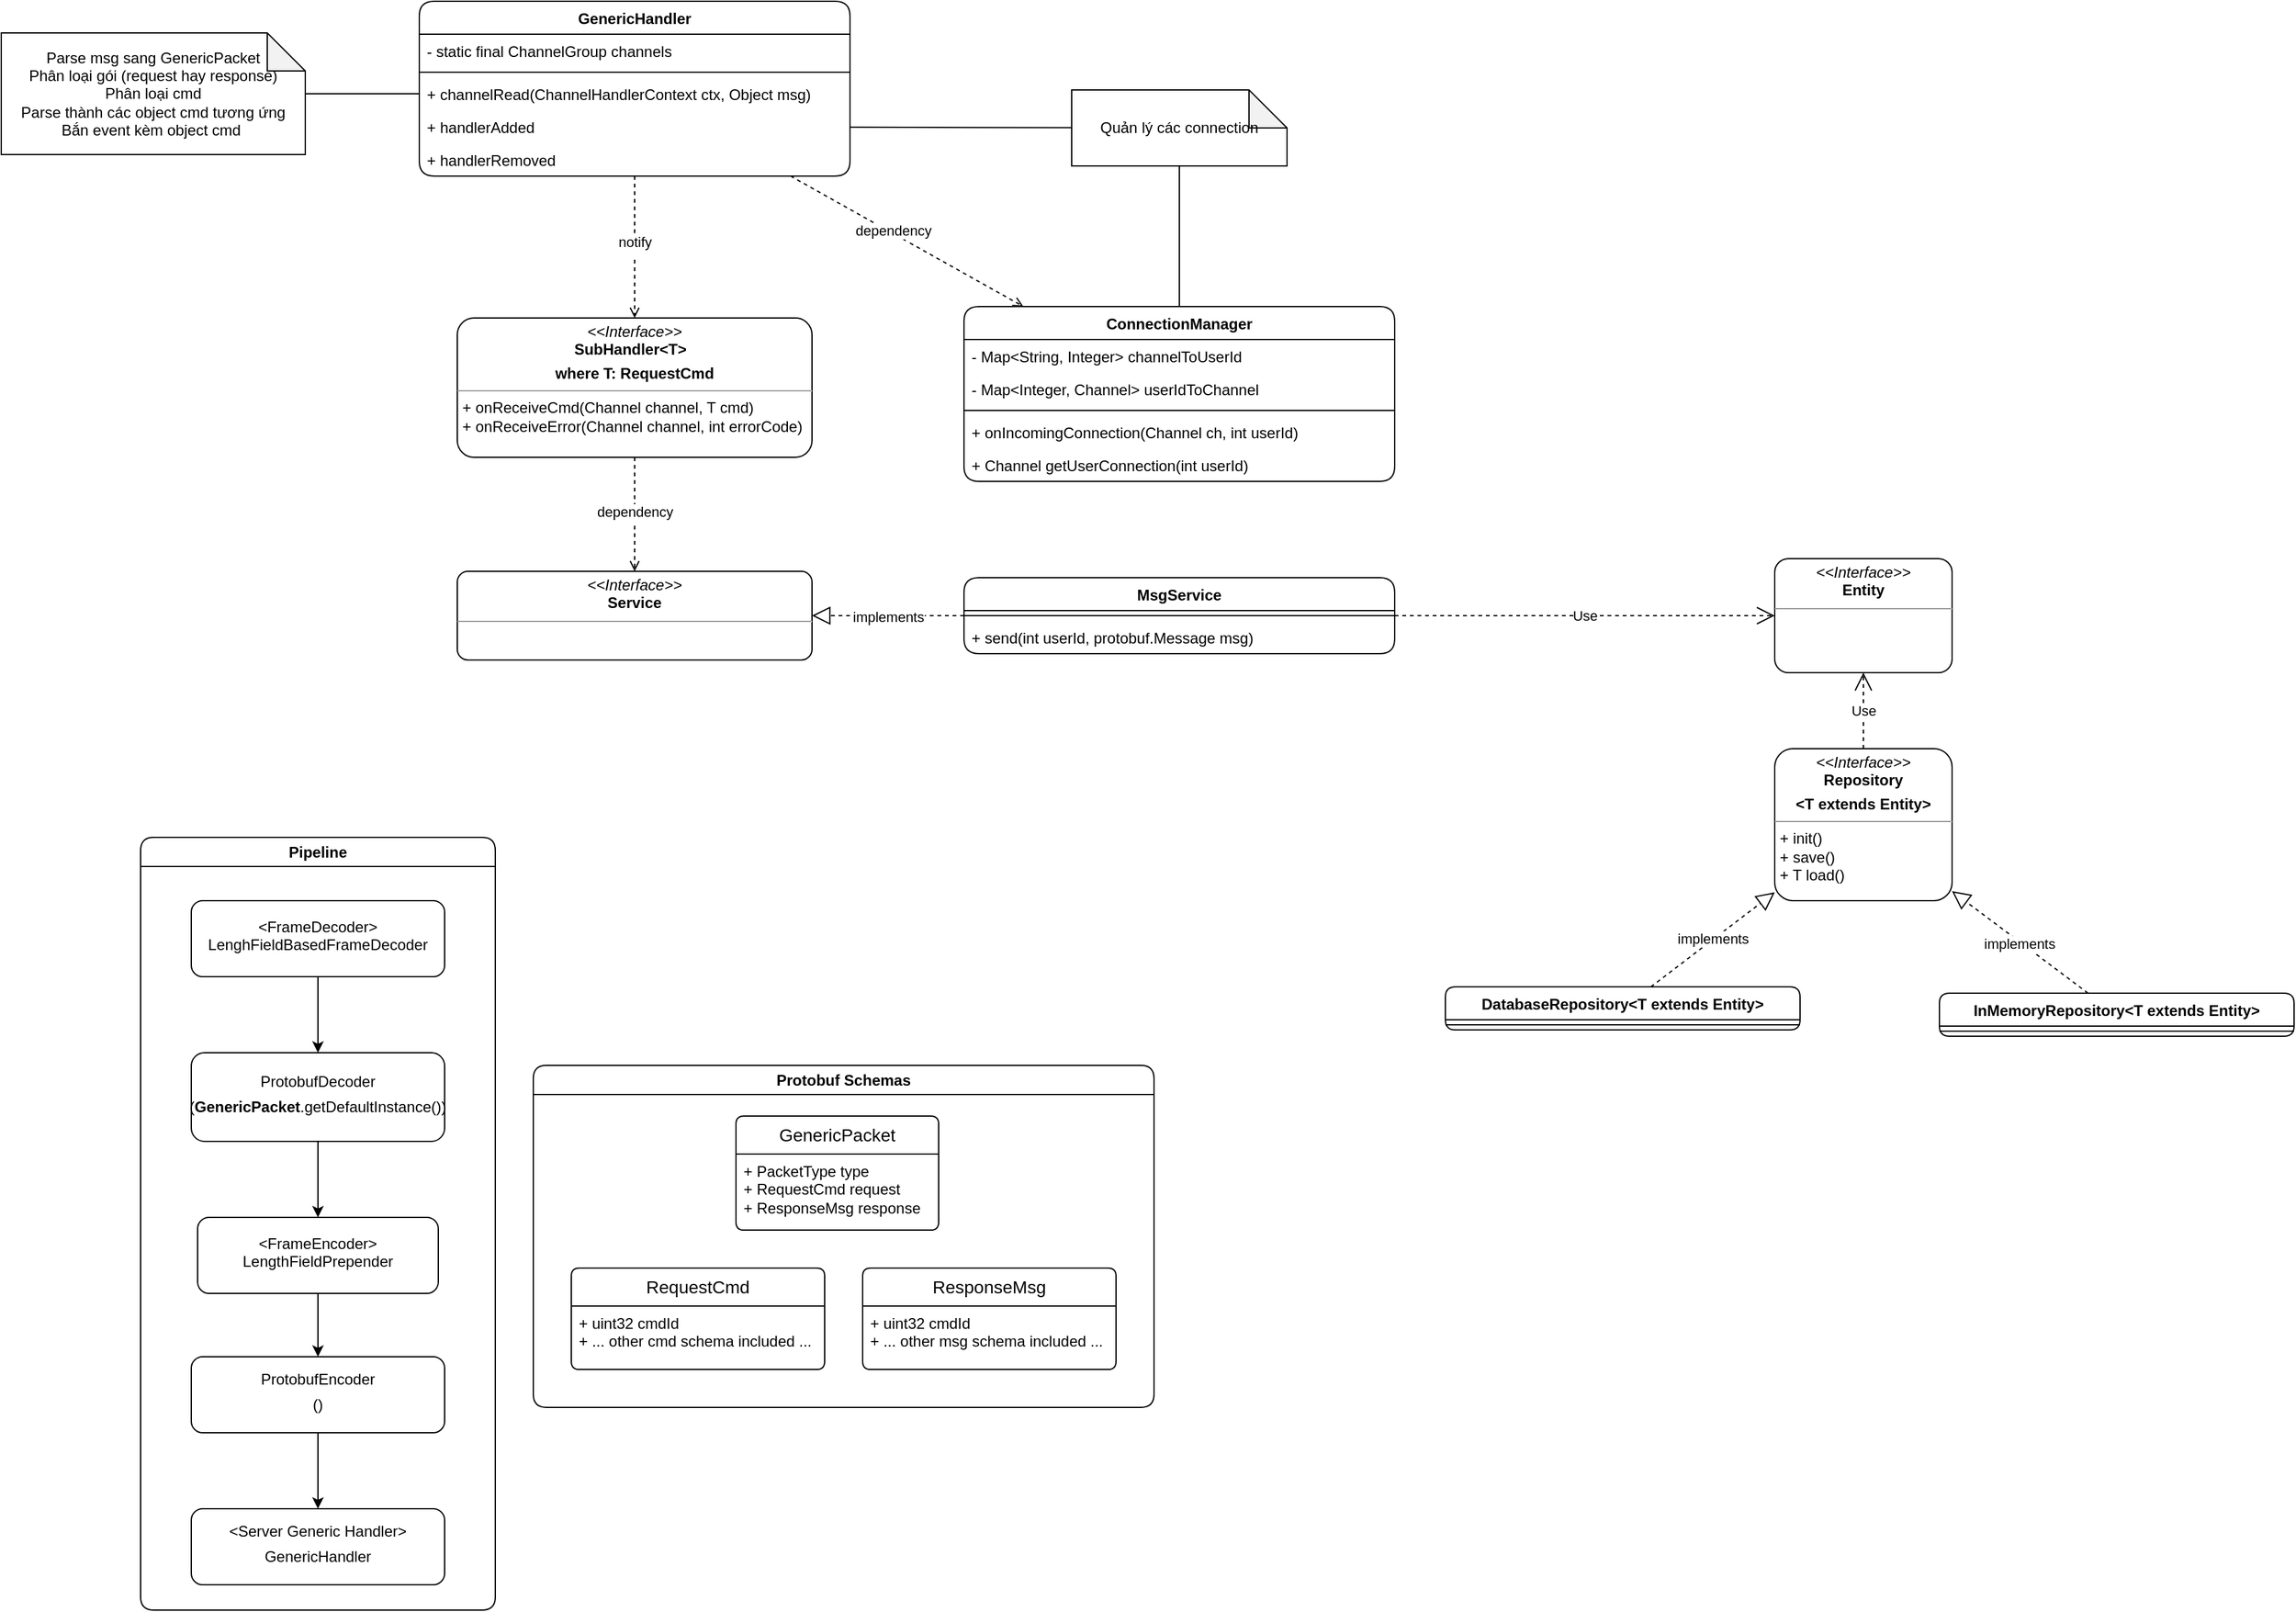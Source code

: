 <mxfile version="22.1.21" type="device">
  <diagram name="Page-1" id="oCmPjOVurKxj3lP-_yKZ">
    <mxGraphModel dx="2834" dy="3563" grid="1" gridSize="10" guides="1" tooltips="1" connect="1" arrows="1" fold="1" page="0" pageScale="1" pageWidth="850" pageHeight="1100" background="none" math="0" shadow="0">
      <root>
        <mxCell id="0" />
        <mxCell id="1" parent="0" />
        <mxCell id="H2OPCseUjv-m_Hl-uJ4J-8" value="Protobuf Schemas" style="swimlane;whiteSpace=wrap;html=1;rounded=1;" vertex="1" parent="1">
          <mxGeometry x="-150" y="-70" width="490" height="270" as="geometry">
            <mxRectangle x="10" y="160" width="150" height="30" as="alternateBounds" />
          </mxGeometry>
        </mxCell>
        <mxCell id="H2OPCseUjv-m_Hl-uJ4J-2" value="GenericPacket" style="swimlane;childLayout=stackLayout;horizontal=1;startSize=30;horizontalStack=0;rounded=1;fontSize=14;fontStyle=0;strokeWidth=1;resizeParent=0;resizeLast=1;shadow=0;dashed=0;align=center;arcSize=7;whiteSpace=wrap;html=1;" vertex="1" parent="H2OPCseUjv-m_Hl-uJ4J-8">
          <mxGeometry x="160" y="40" width="160" height="90" as="geometry" />
        </mxCell>
        <mxCell id="H2OPCseUjv-m_Hl-uJ4J-3" value="+ PacketType type&lt;br&gt;+ RequestCmd request&lt;br&gt;+ ResponseMsg response" style="align=left;strokeColor=none;fillColor=none;spacingLeft=4;fontSize=12;verticalAlign=top;resizable=0;rotatable=0;part=1;html=1;rounded=1;" vertex="1" parent="H2OPCseUjv-m_Hl-uJ4J-2">
          <mxGeometry y="30" width="160" height="60" as="geometry" />
        </mxCell>
        <mxCell id="H2OPCseUjv-m_Hl-uJ4J-4" value="RequestCmd" style="swimlane;childLayout=stackLayout;horizontal=1;startSize=30;horizontalStack=0;rounded=1;fontSize=14;fontStyle=0;strokeWidth=1;resizeParent=0;resizeLast=1;shadow=0;dashed=0;align=center;arcSize=7;whiteSpace=wrap;html=1;" vertex="1" parent="H2OPCseUjv-m_Hl-uJ4J-8">
          <mxGeometry x="30" y="160" width="200" height="80" as="geometry" />
        </mxCell>
        <mxCell id="H2OPCseUjv-m_Hl-uJ4J-5" value="+ uint32 cmdId&lt;br&gt;+ ... other cmd schema included ..." style="align=left;strokeColor=none;fillColor=none;spacingLeft=4;fontSize=12;verticalAlign=top;resizable=0;rotatable=0;part=1;html=1;rounded=1;" vertex="1" parent="H2OPCseUjv-m_Hl-uJ4J-4">
          <mxGeometry y="30" width="200" height="50" as="geometry" />
        </mxCell>
        <mxCell id="H2OPCseUjv-m_Hl-uJ4J-6" value="ResponseMsg" style="swimlane;childLayout=stackLayout;horizontal=1;startSize=30;horizontalStack=0;rounded=1;fontSize=14;fontStyle=0;strokeWidth=1;resizeParent=0;resizeLast=1;shadow=0;dashed=0;align=center;arcSize=7;whiteSpace=wrap;html=1;" vertex="1" parent="H2OPCseUjv-m_Hl-uJ4J-8">
          <mxGeometry x="260" y="160" width="200" height="80" as="geometry" />
        </mxCell>
        <mxCell id="H2OPCseUjv-m_Hl-uJ4J-7" value="+ uint32 cmdId&lt;br&gt;+ ... other msg schema included ..." style="align=left;strokeColor=none;fillColor=none;spacingLeft=4;fontSize=12;verticalAlign=top;resizable=0;rotatable=0;part=1;html=1;rounded=1;" vertex="1" parent="H2OPCseUjv-m_Hl-uJ4J-6">
          <mxGeometry y="30" width="200" height="50" as="geometry" />
        </mxCell>
        <mxCell id="H2OPCseUjv-m_Hl-uJ4J-19" value="Pipeline" style="swimlane;whiteSpace=wrap;html=1;rounded=1;" vertex="1" parent="1">
          <mxGeometry x="-460" y="-250" width="280" height="610" as="geometry" />
        </mxCell>
        <mxCell id="H2OPCseUjv-m_Hl-uJ4J-10" value="&amp;lt;FrameDecoder&amp;gt;&lt;br style=&quot;font-size: 12px;&quot;&gt;&lt;sup style=&quot;font-size: 12px;&quot;&gt;LenghFieldBasedFrameDecoder&lt;br style=&quot;font-size: 12px;&quot;&gt;&lt;/sup&gt;" style="rounded=1;whiteSpace=wrap;html=1;fontSize=12;" vertex="1" parent="H2OPCseUjv-m_Hl-uJ4J-19">
          <mxGeometry x="40" y="50" width="200" height="60" as="geometry" />
        </mxCell>
        <mxCell id="H2OPCseUjv-m_Hl-uJ4J-11" value="&lt;sup style=&quot;font-size: 12px;&quot;&gt;ProtobufDecoder&lt;br style=&quot;font-size: 12px;&quot;&gt;(&lt;b&gt;GenericPacket&lt;/b&gt;.getDefaultInstance())&lt;br style=&quot;font-size: 12px;&quot;&gt;&lt;/sup&gt;" style="rounded=1;whiteSpace=wrap;html=1;fontSize=12;" vertex="1" parent="H2OPCseUjv-m_Hl-uJ4J-19">
          <mxGeometry x="40" y="170" width="200" height="70" as="geometry" />
        </mxCell>
        <mxCell id="H2OPCseUjv-m_Hl-uJ4J-15" style="edgeStyle=orthogonalEdgeStyle;rounded=1;orthogonalLoop=1;jettySize=auto;html=1;" edge="1" parent="H2OPCseUjv-m_Hl-uJ4J-19" source="H2OPCseUjv-m_Hl-uJ4J-10" target="H2OPCseUjv-m_Hl-uJ4J-11">
          <mxGeometry relative="1" as="geometry" />
        </mxCell>
        <mxCell id="H2OPCseUjv-m_Hl-uJ4J-12" value="&lt;sup style=&quot;font-size: 12px;&quot;&gt;ProtobufEncoder&lt;br style=&quot;font-size: 12px;&quot;&gt;()&lt;br style=&quot;font-size: 12px;&quot;&gt;&lt;/sup&gt;" style="rounded=1;whiteSpace=wrap;html=1;fontSize=12;" vertex="1" parent="H2OPCseUjv-m_Hl-uJ4J-19">
          <mxGeometry x="40" y="410" width="200" height="60" as="geometry" />
        </mxCell>
        <mxCell id="H2OPCseUjv-m_Hl-uJ4J-17" style="edgeStyle=orthogonalEdgeStyle;rounded=1;orthogonalLoop=1;jettySize=auto;html=1;" edge="1" parent="H2OPCseUjv-m_Hl-uJ4J-19" source="H2OPCseUjv-m_Hl-uJ4J-13" target="H2OPCseUjv-m_Hl-uJ4J-12">
          <mxGeometry relative="1" as="geometry" />
        </mxCell>
        <mxCell id="H2OPCseUjv-m_Hl-uJ4J-13" value="&amp;lt;FrameEncoder&amp;gt;&lt;br style=&quot;font-size: 12px;&quot;&gt;&lt;sup style=&quot;font-size: 12px;&quot;&gt;LengthFieldPrepender&lt;br style=&quot;font-size: 12px;&quot;&gt;&lt;/sup&gt;" style="rounded=1;whiteSpace=wrap;html=1;fontSize=12;" vertex="1" parent="H2OPCseUjv-m_Hl-uJ4J-19">
          <mxGeometry x="45" y="300" width="190" height="60" as="geometry" />
        </mxCell>
        <mxCell id="H2OPCseUjv-m_Hl-uJ4J-16" style="edgeStyle=orthogonalEdgeStyle;rounded=1;orthogonalLoop=1;jettySize=auto;html=1;" edge="1" parent="H2OPCseUjv-m_Hl-uJ4J-19" source="H2OPCseUjv-m_Hl-uJ4J-11" target="H2OPCseUjv-m_Hl-uJ4J-13">
          <mxGeometry relative="1" as="geometry" />
        </mxCell>
        <mxCell id="H2OPCseUjv-m_Hl-uJ4J-14" value="&lt;sup style=&quot;font-size: 12px;&quot;&gt;&amp;lt;Server Generic Handler&amp;gt;&lt;br&gt;GenericHandler&lt;br style=&quot;font-size: 12px;&quot;&gt;&lt;/sup&gt;" style="rounded=1;whiteSpace=wrap;html=1;fontSize=12;" vertex="1" parent="H2OPCseUjv-m_Hl-uJ4J-19">
          <mxGeometry x="40" y="530" width="200" height="60" as="geometry" />
        </mxCell>
        <mxCell id="H2OPCseUjv-m_Hl-uJ4J-18" style="edgeStyle=orthogonalEdgeStyle;rounded=1;orthogonalLoop=1;jettySize=auto;html=1;" edge="1" parent="H2OPCseUjv-m_Hl-uJ4J-19" source="H2OPCseUjv-m_Hl-uJ4J-12" target="H2OPCseUjv-m_Hl-uJ4J-14">
          <mxGeometry relative="1" as="geometry" />
        </mxCell>
        <mxCell id="H2OPCseUjv-m_Hl-uJ4J-29" value="`" style="edgeStyle=none;shape=connector;rounded=1;orthogonalLoop=1;jettySize=auto;html=1;labelBackgroundColor=default;strokeColor=default;align=center;verticalAlign=middle;fontFamily=Helvetica;fontSize=11;fontColor=default;endArrow=open;endFill=0;dashed=1;" edge="1" parent="1" source="H2OPCseUjv-m_Hl-uJ4J-20" target="H2OPCseUjv-m_Hl-uJ4J-28">
          <mxGeometry relative="1" as="geometry" />
        </mxCell>
        <mxCell id="H2OPCseUjv-m_Hl-uJ4J-30" value="notify" style="edgeLabel;html=1;align=center;verticalAlign=middle;resizable=0;points=[];fontSize=11;fontFamily=Helvetica;fontColor=default;" vertex="1" connectable="0" parent="H2OPCseUjv-m_Hl-uJ4J-29">
          <mxGeometry x="-0.163" y="3" relative="1" as="geometry">
            <mxPoint x="-3" y="5" as="offset" />
          </mxGeometry>
        </mxCell>
        <mxCell id="H2OPCseUjv-m_Hl-uJ4J-20" value="GenericHandler" style="swimlane;fontStyle=1;align=center;verticalAlign=top;childLayout=stackLayout;horizontal=1;startSize=26;horizontalStack=0;resizeParent=1;resizeParentMax=0;resizeLast=0;collapsible=1;marginBottom=0;whiteSpace=wrap;html=1;rounded=1;" vertex="1" parent="1">
          <mxGeometry x="-240" y="-910" width="340" height="138" as="geometry" />
        </mxCell>
        <mxCell id="H2OPCseUjv-m_Hl-uJ4J-21" value="- static final ChannelGroup channels" style="text;strokeColor=none;fillColor=none;align=left;verticalAlign=top;spacingLeft=4;spacingRight=4;overflow=hidden;rotatable=0;points=[[0,0.5],[1,0.5]];portConstraint=eastwest;whiteSpace=wrap;html=1;" vertex="1" parent="H2OPCseUjv-m_Hl-uJ4J-20">
          <mxGeometry y="26" width="340" height="26" as="geometry" />
        </mxCell>
        <mxCell id="H2OPCseUjv-m_Hl-uJ4J-22" value="" style="line;strokeWidth=1;fillColor=none;align=left;verticalAlign=middle;spacingTop=-1;spacingLeft=3;spacingRight=3;rotatable=0;labelPosition=right;points=[];portConstraint=eastwest;strokeColor=inherit;rounded=1;" vertex="1" parent="H2OPCseUjv-m_Hl-uJ4J-20">
          <mxGeometry y="52" width="340" height="8" as="geometry" />
        </mxCell>
        <mxCell id="H2OPCseUjv-m_Hl-uJ4J-23" value="+ channelRead(ChannelHandlerContext ctx, Object msg)" style="text;strokeColor=none;fillColor=none;align=left;verticalAlign=top;spacingLeft=4;spacingRight=4;overflow=hidden;rotatable=0;points=[[0,0.5],[1,0.5]];portConstraint=eastwest;whiteSpace=wrap;html=1;" vertex="1" parent="H2OPCseUjv-m_Hl-uJ4J-20">
          <mxGeometry y="60" width="340" height="26" as="geometry" />
        </mxCell>
        <mxCell id="H2OPCseUjv-m_Hl-uJ4J-40" value="+ handlerAdded" style="text;strokeColor=none;fillColor=none;align=left;verticalAlign=top;spacingLeft=4;spacingRight=4;overflow=hidden;rotatable=0;points=[[0,0.5],[1,0.5]];portConstraint=eastwest;whiteSpace=wrap;html=1;" vertex="1" parent="H2OPCseUjv-m_Hl-uJ4J-20">
          <mxGeometry y="86" width="340" height="26" as="geometry" />
        </mxCell>
        <mxCell id="H2OPCseUjv-m_Hl-uJ4J-41" value="+ handlerRemoved" style="text;strokeColor=none;fillColor=none;align=left;verticalAlign=top;spacingLeft=4;spacingRight=4;overflow=hidden;rotatable=0;points=[[0,0.5],[1,0.5]];portConstraint=eastwest;whiteSpace=wrap;html=1;" vertex="1" parent="H2OPCseUjv-m_Hl-uJ4J-20">
          <mxGeometry y="112" width="340" height="26" as="geometry" />
        </mxCell>
        <mxCell id="H2OPCseUjv-m_Hl-uJ4J-26" value="Parse msg sang GenericPacket&lt;br&gt;Phân loại gói (request hay response)&lt;br&gt;Phân loại cmd&lt;br&gt;Parse thành các object cmd tương ứng&lt;br&gt;Bắn event kèm object cmd&amp;nbsp;" style="shape=note;whiteSpace=wrap;html=1;backgroundOutline=1;darkOpacity=0.05;rounded=1;" vertex="1" parent="1">
          <mxGeometry x="-570" y="-885" width="240" height="96" as="geometry" />
        </mxCell>
        <mxCell id="H2OPCseUjv-m_Hl-uJ4J-27" style="rounded=1;orthogonalLoop=1;jettySize=auto;html=1;exitX=0;exitY=0.5;exitDx=0;exitDy=0;endArrow=none;endFill=0;" edge="1" parent="1" source="H2OPCseUjv-m_Hl-uJ4J-23" target="H2OPCseUjv-m_Hl-uJ4J-26">
          <mxGeometry relative="1" as="geometry" />
        </mxCell>
        <mxCell id="H2OPCseUjv-m_Hl-uJ4J-28" value="&lt;p style=&quot;margin:0px;margin-top:4px;text-align:center;&quot;&gt;&lt;i&gt;&amp;lt;&amp;lt;Interface&amp;gt;&amp;gt;&lt;/i&gt;&lt;br&gt;&lt;b&gt;SubHandler&amp;lt;T&amp;gt;&amp;nbsp;&amp;nbsp;&lt;/b&gt;&lt;/p&gt;&lt;p style=&quot;margin:0px;margin-top:4px;text-align:center;&quot;&gt;&lt;b&gt;where T: RequestCmd&lt;/b&gt;&lt;/p&gt;&lt;hr size=&quot;1&quot;&gt;&lt;p style=&quot;margin:0px;margin-left:4px;&quot;&gt;&lt;/p&gt;&lt;p style=&quot;margin:0px;margin-left:4px;&quot;&gt;+ onReceiveCmd(Channel channel, T cmd)&lt;/p&gt;&lt;p style=&quot;margin:0px;margin-left:4px;&quot;&gt;+ onReceiveError(Channel channel, int errorCode)&lt;/p&gt;" style="verticalAlign=top;align=left;overflow=fill;fontSize=12;fontFamily=Helvetica;html=1;whiteSpace=wrap;rounded=1;fontColor=default;arcSize=12;" vertex="1" parent="1">
          <mxGeometry x="-210" y="-660" width="280" height="110" as="geometry" />
        </mxCell>
        <mxCell id="H2OPCseUjv-m_Hl-uJ4J-32" value="&lt;p style=&quot;margin:0px;margin-top:4px;text-align:center;&quot;&gt;&lt;i&gt;&amp;lt;&amp;lt;Interface&amp;gt;&amp;gt;&lt;/i&gt;&lt;br&gt;&lt;b&gt;Service&lt;/b&gt;&lt;/p&gt;&lt;hr size=&quot;1&quot;&gt;&lt;p style=&quot;margin:0px;margin-left:4px;&quot;&gt;&lt;/p&gt;&lt;p style=&quot;margin:0px;margin-left:4px;&quot;&gt;&lt;br&gt;&lt;/p&gt;" style="verticalAlign=top;align=left;overflow=fill;fontSize=12;fontFamily=Helvetica;html=1;whiteSpace=wrap;rounded=1;fontColor=default;arcSize=12;" vertex="1" parent="1">
          <mxGeometry x="-210" y="-460" width="280" height="70" as="geometry" />
        </mxCell>
        <mxCell id="H2OPCseUjv-m_Hl-uJ4J-33" value="`" style="edgeStyle=none;shape=connector;rounded=1;orthogonalLoop=1;jettySize=auto;html=1;labelBackgroundColor=default;strokeColor=default;align=center;verticalAlign=middle;fontFamily=Helvetica;fontSize=11;fontColor=default;endArrow=open;endFill=0;dashed=1;" edge="1" parent="1" source="H2OPCseUjv-m_Hl-uJ4J-28" target="H2OPCseUjv-m_Hl-uJ4J-32">
          <mxGeometry relative="1" as="geometry">
            <mxPoint x="-80" y="-520" as="sourcePoint" />
            <mxPoint x="-80" y="-456" as="targetPoint" />
          </mxGeometry>
        </mxCell>
        <mxCell id="H2OPCseUjv-m_Hl-uJ4J-34" value="dependency" style="edgeLabel;html=1;align=center;verticalAlign=middle;resizable=0;points=[];fontSize=11;fontFamily=Helvetica;fontColor=default;" vertex="1" connectable="0" parent="H2OPCseUjv-m_Hl-uJ4J-33">
          <mxGeometry x="-0.163" y="3" relative="1" as="geometry">
            <mxPoint x="-3" y="5" as="offset" />
          </mxGeometry>
        </mxCell>
        <mxCell id="H2OPCseUjv-m_Hl-uJ4J-36" value="MsgService" style="swimlane;fontStyle=1;align=center;verticalAlign=top;childLayout=stackLayout;horizontal=1;startSize=26;horizontalStack=0;resizeParent=1;resizeParentMax=0;resizeLast=0;collapsible=1;marginBottom=0;whiteSpace=wrap;html=1;rounded=1;" vertex="1" parent="1">
          <mxGeometry x="190" y="-455" width="340" height="60" as="geometry" />
        </mxCell>
        <mxCell id="H2OPCseUjv-m_Hl-uJ4J-38" value="" style="line;strokeWidth=1;fillColor=none;align=left;verticalAlign=middle;spacingTop=-1;spacingLeft=3;spacingRight=3;rotatable=0;labelPosition=right;points=[];portConstraint=eastwest;strokeColor=inherit;rounded=1;" vertex="1" parent="H2OPCseUjv-m_Hl-uJ4J-36">
          <mxGeometry y="26" width="340" height="8" as="geometry" />
        </mxCell>
        <mxCell id="H2OPCseUjv-m_Hl-uJ4J-39" value="+ send(int userId, protobuf.Message msg)" style="text;strokeColor=none;fillColor=none;align=left;verticalAlign=top;spacingLeft=4;spacingRight=4;overflow=hidden;rotatable=0;points=[[0,0.5],[1,0.5]];portConstraint=eastwest;whiteSpace=wrap;html=1;" vertex="1" parent="H2OPCseUjv-m_Hl-uJ4J-36">
          <mxGeometry y="34" width="340" height="26" as="geometry" />
        </mxCell>
        <mxCell id="H2OPCseUjv-m_Hl-uJ4J-42" value="Quản lý các connection" style="shape=note;whiteSpace=wrap;html=1;backgroundOutline=1;darkOpacity=0.05;rounded=1;" vertex="1" parent="1">
          <mxGeometry x="275" y="-840" width="170" height="60" as="geometry" />
        </mxCell>
        <mxCell id="H2OPCseUjv-m_Hl-uJ4J-43" style="rounded=1;orthogonalLoop=1;jettySize=auto;html=1;endArrow=none;endFill=0;" edge="1" parent="1" source="H2OPCseUjv-m_Hl-uJ4J-40" target="H2OPCseUjv-m_Hl-uJ4J-42">
          <mxGeometry relative="1" as="geometry">
            <mxPoint x="-230" y="-827" as="sourcePoint" />
            <mxPoint x="-320" y="-827" as="targetPoint" />
          </mxGeometry>
        </mxCell>
        <mxCell id="H2OPCseUjv-m_Hl-uJ4J-45" value="" style="endArrow=block;dashed=1;endFill=0;endSize=12;html=1;rounded=1;labelBackgroundColor=default;strokeColor=default;align=center;verticalAlign=middle;fontFamily=Helvetica;fontSize=11;fontColor=default;shape=connector;" edge="1" parent="1" source="H2OPCseUjv-m_Hl-uJ4J-36" target="H2OPCseUjv-m_Hl-uJ4J-32">
          <mxGeometry width="160" relative="1" as="geometry">
            <mxPoint x="100" y="-590" as="sourcePoint" />
            <mxPoint x="260" y="-590" as="targetPoint" />
          </mxGeometry>
        </mxCell>
        <mxCell id="H2OPCseUjv-m_Hl-uJ4J-56" value="implements" style="edgeLabel;html=1;align=center;verticalAlign=middle;resizable=0;points=[];fontSize=11;fontFamily=Helvetica;fontColor=default;" vertex="1" connectable="0" parent="H2OPCseUjv-m_Hl-uJ4J-45">
          <mxGeometry x="0.001" y="1" relative="1" as="geometry">
            <mxPoint as="offset" />
          </mxGeometry>
        </mxCell>
        <mxCell id="H2OPCseUjv-m_Hl-uJ4J-46" value="ConnectionManager" style="swimlane;fontStyle=1;align=center;verticalAlign=top;childLayout=stackLayout;horizontal=1;startSize=26;horizontalStack=0;resizeParent=1;resizeParentMax=0;resizeLast=0;collapsible=1;marginBottom=0;whiteSpace=wrap;html=1;rounded=1;" vertex="1" parent="1">
          <mxGeometry x="190" y="-669" width="340" height="138" as="geometry" />
        </mxCell>
        <mxCell id="H2OPCseUjv-m_Hl-uJ4J-48" value="- Map&amp;lt;String, Integer&amp;gt; channelToUserId" style="text;strokeColor=none;fillColor=none;align=left;verticalAlign=top;spacingLeft=4;spacingRight=4;overflow=hidden;rotatable=0;points=[[0,0.5],[1,0.5]];portConstraint=eastwest;whiteSpace=wrap;html=1;" vertex="1" parent="H2OPCseUjv-m_Hl-uJ4J-46">
          <mxGeometry y="26" width="340" height="26" as="geometry" />
        </mxCell>
        <mxCell id="H2OPCseUjv-m_Hl-uJ4J-53" value="- Map&amp;lt;Integer, Channel&amp;gt; userIdToChannel" style="text;strokeColor=none;fillColor=none;align=left;verticalAlign=top;spacingLeft=4;spacingRight=4;overflow=hidden;rotatable=0;points=[[0,0.5],[1,0.5]];portConstraint=eastwest;whiteSpace=wrap;html=1;" vertex="1" parent="H2OPCseUjv-m_Hl-uJ4J-46">
          <mxGeometry y="52" width="340" height="26" as="geometry" />
        </mxCell>
        <mxCell id="H2OPCseUjv-m_Hl-uJ4J-47" value="" style="line;strokeWidth=1;fillColor=none;align=left;verticalAlign=middle;spacingTop=-1;spacingLeft=3;spacingRight=3;rotatable=0;labelPosition=right;points=[];portConstraint=eastwest;strokeColor=inherit;rounded=1;" vertex="1" parent="H2OPCseUjv-m_Hl-uJ4J-46">
          <mxGeometry y="78" width="340" height="8" as="geometry" />
        </mxCell>
        <mxCell id="H2OPCseUjv-m_Hl-uJ4J-50" value="+ onIncomingConnection(Channel ch, int userId)" style="text;strokeColor=none;fillColor=none;align=left;verticalAlign=top;spacingLeft=4;spacingRight=4;overflow=hidden;rotatable=0;points=[[0,0.5],[1,0.5]];portConstraint=eastwest;whiteSpace=wrap;html=1;" vertex="1" parent="H2OPCseUjv-m_Hl-uJ4J-46">
          <mxGeometry y="86" width="340" height="26" as="geometry" />
        </mxCell>
        <mxCell id="H2OPCseUjv-m_Hl-uJ4J-52" value="+ Channel getUserConnection(int userId)" style="text;strokeColor=none;fillColor=none;align=left;verticalAlign=top;spacingLeft=4;spacingRight=4;overflow=hidden;rotatable=0;points=[[0,0.5],[1,0.5]];portConstraint=eastwest;whiteSpace=wrap;html=1;" vertex="1" parent="H2OPCseUjv-m_Hl-uJ4J-46">
          <mxGeometry y="112" width="340" height="26" as="geometry" />
        </mxCell>
        <mxCell id="H2OPCseUjv-m_Hl-uJ4J-51" style="rounded=1;orthogonalLoop=1;jettySize=auto;html=1;endArrow=none;endFill=0;" edge="1" parent="1" source="H2OPCseUjv-m_Hl-uJ4J-46" target="H2OPCseUjv-m_Hl-uJ4J-42">
          <mxGeometry relative="1" as="geometry">
            <mxPoint x="140" y="-800" as="sourcePoint" />
            <mxPoint x="240" y="-800" as="targetPoint" />
          </mxGeometry>
        </mxCell>
        <mxCell id="H2OPCseUjv-m_Hl-uJ4J-54" value="`" style="edgeStyle=none;shape=connector;rounded=1;orthogonalLoop=1;jettySize=auto;html=1;labelBackgroundColor=default;strokeColor=default;align=center;verticalAlign=middle;fontFamily=Helvetica;fontSize=11;fontColor=default;endArrow=open;endFill=0;dashed=1;" edge="1" parent="1" source="H2OPCseUjv-m_Hl-uJ4J-20" target="H2OPCseUjv-m_Hl-uJ4J-46">
          <mxGeometry relative="1" as="geometry">
            <mxPoint x="-60" y="-762" as="sourcePoint" />
            <mxPoint x="-60" y="-650" as="targetPoint" />
          </mxGeometry>
        </mxCell>
        <mxCell id="H2OPCseUjv-m_Hl-uJ4J-55" value="dependency" style="edgeLabel;html=1;align=center;verticalAlign=middle;resizable=0;points=[];fontSize=11;fontFamily=Helvetica;fontColor=default;" vertex="1" connectable="0" parent="H2OPCseUjv-m_Hl-uJ4J-54">
          <mxGeometry x="-0.163" y="3" relative="1" as="geometry">
            <mxPoint x="2" y="2" as="offset" />
          </mxGeometry>
        </mxCell>
        <mxCell id="H2OPCseUjv-m_Hl-uJ4J-63" value="&lt;p style=&quot;margin:0px;margin-top:4px;text-align:center;&quot;&gt;&lt;i&gt;&amp;lt;&amp;lt;Interface&amp;gt;&amp;gt;&lt;/i&gt;&lt;br&gt;&lt;b&gt;Repository&lt;/b&gt;&lt;/p&gt;&lt;p style=&quot;margin:0px;margin-top:4px;text-align:center;&quot;&gt;&lt;b&gt;&amp;lt;T extends Entity&amp;gt;&lt;/b&gt;&lt;/p&gt;&lt;hr size=&quot;1&quot;&gt;&lt;p style=&quot;margin:0px;margin-left:4px;&quot;&gt;&lt;/p&gt;&lt;p style=&quot;margin:0px;margin-left:4px;&quot;&gt;+ init()&lt;/p&gt;&lt;p style=&quot;margin:0px;margin-left:4px;&quot;&gt;+ save()&lt;/p&gt;&lt;p style=&quot;margin:0px;margin-left:4px;&quot;&gt;+ T load()&lt;/p&gt;" style="verticalAlign=top;align=left;overflow=fill;fontSize=12;fontFamily=Helvetica;html=1;whiteSpace=wrap;rounded=1;fontColor=default;arcSize=12;" vertex="1" parent="1">
          <mxGeometry x="830" y="-320" width="140" height="120" as="geometry" />
        </mxCell>
        <mxCell id="H2OPCseUjv-m_Hl-uJ4J-64" value="InMemoryRepository&amp;lt;T extends Entity&amp;gt;" style="swimlane;fontStyle=1;align=center;verticalAlign=top;childLayout=stackLayout;horizontal=1;startSize=26;horizontalStack=0;resizeParent=1;resizeParentMax=0;resizeLast=0;collapsible=1;marginBottom=0;whiteSpace=wrap;html=1;rounded=1;" vertex="1" parent="1">
          <mxGeometry x="960" y="-127" width="280" height="34" as="geometry" />
        </mxCell>
        <mxCell id="H2OPCseUjv-m_Hl-uJ4J-65" value="" style="line;strokeWidth=1;fillColor=none;align=left;verticalAlign=middle;spacingTop=-1;spacingLeft=3;spacingRight=3;rotatable=0;labelPosition=right;points=[];portConstraint=eastwest;strokeColor=inherit;rounded=1;" vertex="1" parent="H2OPCseUjv-m_Hl-uJ4J-64">
          <mxGeometry y="26" width="280" height="8" as="geometry" />
        </mxCell>
        <mxCell id="H2OPCseUjv-m_Hl-uJ4J-68" value="&lt;p style=&quot;margin:0px;margin-top:4px;text-align:center;&quot;&gt;&lt;i&gt;&amp;lt;&amp;lt;Interface&amp;gt;&amp;gt;&lt;/i&gt;&lt;br&gt;&lt;b&gt;Entity&lt;/b&gt;&lt;/p&gt;&lt;hr size=&quot;1&quot;&gt;&lt;p style=&quot;margin:0px;margin-left:4px;&quot;&gt;&lt;/p&gt;&lt;p style=&quot;margin:0px;margin-left:4px;&quot;&gt;&lt;br&gt;&lt;/p&gt;" style="verticalAlign=top;align=left;overflow=fill;fontSize=12;fontFamily=Helvetica;html=1;whiteSpace=wrap;rounded=1;fontColor=default;arcSize=12;" vertex="1" parent="1">
          <mxGeometry x="830" y="-470" width="140" height="90" as="geometry" />
        </mxCell>
        <mxCell id="H2OPCseUjv-m_Hl-uJ4J-69" value="Use" style="endArrow=open;endSize=12;dashed=1;html=1;rounded=1;labelBackgroundColor=default;strokeColor=default;align=center;verticalAlign=middle;fontFamily=Helvetica;fontSize=11;fontColor=default;shape=connector;" edge="1" parent="1" source="H2OPCseUjv-m_Hl-uJ4J-63" target="H2OPCseUjv-m_Hl-uJ4J-68">
          <mxGeometry width="160" relative="1" as="geometry">
            <mxPoint x="710" y="-240" as="sourcePoint" />
            <mxPoint x="870" y="-240" as="targetPoint" />
          </mxGeometry>
        </mxCell>
        <mxCell id="H2OPCseUjv-m_Hl-uJ4J-73" value="" style="endArrow=block;dashed=1;endFill=0;endSize=12;html=1;rounded=1;labelBackgroundColor=default;strokeColor=default;align=center;verticalAlign=middle;fontFamily=Helvetica;fontSize=11;fontColor=default;shape=connector;" edge="1" parent="1" source="H2OPCseUjv-m_Hl-uJ4J-64" target="H2OPCseUjv-m_Hl-uJ4J-63">
          <mxGeometry width="160" relative="1" as="geometry">
            <mxPoint x="660" y="-20" as="sourcePoint" />
            <mxPoint x="550" y="-20" as="targetPoint" />
          </mxGeometry>
        </mxCell>
        <mxCell id="H2OPCseUjv-m_Hl-uJ4J-74" value="implements" style="edgeLabel;html=1;align=center;verticalAlign=middle;resizable=0;points=[];fontSize=11;fontFamily=Helvetica;fontColor=default;" vertex="1" connectable="0" parent="H2OPCseUjv-m_Hl-uJ4J-73">
          <mxGeometry x="0.001" y="1" relative="1" as="geometry">
            <mxPoint as="offset" />
          </mxGeometry>
        </mxCell>
        <mxCell id="H2OPCseUjv-m_Hl-uJ4J-75" value="DatabaseRepository&amp;lt;T extends Entity&amp;gt;" style="swimlane;fontStyle=1;align=center;verticalAlign=top;childLayout=stackLayout;horizontal=1;startSize=26;horizontalStack=0;resizeParent=1;resizeParentMax=0;resizeLast=0;collapsible=1;marginBottom=0;whiteSpace=wrap;html=1;rounded=1;" vertex="1" parent="1">
          <mxGeometry x="570" y="-132" width="280" height="34" as="geometry" />
        </mxCell>
        <mxCell id="H2OPCseUjv-m_Hl-uJ4J-76" value="" style="line;strokeWidth=1;fillColor=none;align=left;verticalAlign=middle;spacingTop=-1;spacingLeft=3;spacingRight=3;rotatable=0;labelPosition=right;points=[];portConstraint=eastwest;strokeColor=inherit;rounded=1;" vertex="1" parent="H2OPCseUjv-m_Hl-uJ4J-75">
          <mxGeometry y="26" width="280" height="8" as="geometry" />
        </mxCell>
        <mxCell id="H2OPCseUjv-m_Hl-uJ4J-77" value="" style="endArrow=block;dashed=1;endFill=0;endSize=12;html=1;rounded=1;labelBackgroundColor=default;strokeColor=default;align=center;verticalAlign=middle;fontFamily=Helvetica;fontSize=11;fontColor=default;shape=connector;" edge="1" parent="1" source="H2OPCseUjv-m_Hl-uJ4J-75" target="H2OPCseUjv-m_Hl-uJ4J-63">
          <mxGeometry width="160" relative="1" as="geometry">
            <mxPoint x="1025" y="-117" as="sourcePoint" />
            <mxPoint x="962" y="-190" as="targetPoint" />
          </mxGeometry>
        </mxCell>
        <mxCell id="H2OPCseUjv-m_Hl-uJ4J-78" value="implements" style="edgeLabel;html=1;align=center;verticalAlign=middle;resizable=0;points=[];fontSize=11;fontFamily=Helvetica;fontColor=default;" vertex="1" connectable="0" parent="H2OPCseUjv-m_Hl-uJ4J-77">
          <mxGeometry x="0.001" y="1" relative="1" as="geometry">
            <mxPoint as="offset" />
          </mxGeometry>
        </mxCell>
        <mxCell id="H2OPCseUjv-m_Hl-uJ4J-79" value="Use" style="endArrow=open;endSize=12;dashed=1;html=1;rounded=1;labelBackgroundColor=default;strokeColor=default;align=center;verticalAlign=middle;fontFamily=Helvetica;fontSize=11;fontColor=default;shape=connector;" edge="1" parent="1" source="H2OPCseUjv-m_Hl-uJ4J-36" target="H2OPCseUjv-m_Hl-uJ4J-68">
          <mxGeometry width="160" relative="1" as="geometry">
            <mxPoint x="910" y="-295" as="sourcePoint" />
            <mxPoint x="640" y="-440" as="targetPoint" />
          </mxGeometry>
        </mxCell>
      </root>
    </mxGraphModel>
  </diagram>
</mxfile>
